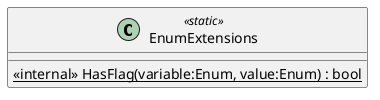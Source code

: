 @startuml
class EnumExtensions <<static>> {
    <<internal>> {static} HasFlag(variable:Enum, value:Enum) : bool
}
@enduml
